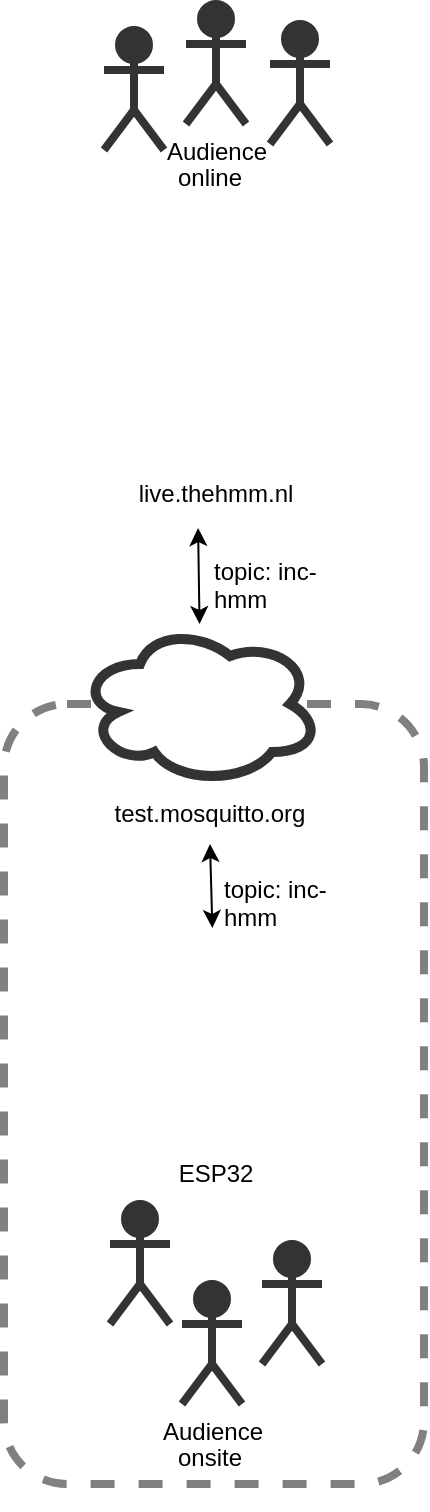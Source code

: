 <mxfile version="20.5.1" type="device"><diagram id="C5RBs43oDa-KdzZeNtuy" name="Page-1"><mxGraphModel dx="1156" dy="1922" grid="1" gridSize="10" guides="1" tooltips="1" connect="1" arrows="1" fold="1" page="1" pageScale="1" pageWidth="827" pageHeight="1169" math="0" shadow="0"><root><mxCell id="WIyWlLk6GJQsqaUBKTNV-0"/><mxCell id="WIyWlLk6GJQsqaUBKTNV-1" parent="WIyWlLk6GJQsqaUBKTNV-0"/><mxCell id="LStpNw3_7owPj-DUkbOT-39" value="" style="rounded=1;whiteSpace=wrap;html=1;strokeWidth=4;glass=0;shadow=0;sketch=0;fillColor=none;strokeColor=#808080;dashed=1;perimeterSpacing=5;" vertex="1" parent="WIyWlLk6GJQsqaUBKTNV-1"><mxGeometry x="90" y="320" width="210" height="390" as="geometry"/></mxCell><mxCell id="LStpNw3_7owPj-DUkbOT-0" value="" style="ellipse;shape=cloud;whiteSpace=wrap;html=1;strokeWidth=5;strokeColor=#333333;" vertex="1" parent="WIyWlLk6GJQsqaUBKTNV-1"><mxGeometry x="128" y="280" width="120" height="80" as="geometry"/></mxCell><mxCell id="LStpNw3_7owPj-DUkbOT-5" value="&lt;div&gt;live.thehmm.nl&lt;/div&gt;" style="text;html=1;strokeColor=none;fillColor=none;align=center;verticalAlign=middle;whiteSpace=wrap;rounded=0;" vertex="1" parent="WIyWlLk6GJQsqaUBKTNV-1"><mxGeometry x="126" y="200" width="140" height="30" as="geometry"/></mxCell><mxCell id="LStpNw3_7owPj-DUkbOT-6" value="test.mosquitto.org" style="text;html=1;strokeColor=none;fillColor=none;align=center;verticalAlign=middle;whiteSpace=wrap;rounded=0;" vertex="1" parent="WIyWlLk6GJQsqaUBKTNV-1"><mxGeometry x="123" y="360" width="140" height="30" as="geometry"/></mxCell><mxCell id="LStpNw3_7owPj-DUkbOT-7" value="" style="endArrow=classic;startArrow=classic;html=1;rounded=0;exitX=0.436;exitY=1.067;exitDx=0;exitDy=0;exitPerimeter=0;" edge="1" parent="WIyWlLk6GJQsqaUBKTNV-1" source="LStpNw3_7owPj-DUkbOT-5" target="LStpNw3_7owPj-DUkbOT-0"><mxGeometry width="50" height="50" relative="1" as="geometry"><mxPoint x="280" y="160" as="sourcePoint"/><mxPoint x="330" y="110" as="targetPoint"/></mxGeometry></mxCell><mxCell id="LStpNw3_7owPj-DUkbOT-8" value="topic: inc-hmm" style="text;whiteSpace=wrap;html=1;" vertex="1" parent="WIyWlLk6GJQsqaUBKTNV-1"><mxGeometry x="193" y="240" width="80" height="40" as="geometry"/></mxCell><mxCell id="LStpNw3_7owPj-DUkbOT-9" value="" style="endArrow=classic;startArrow=classic;html=1;rounded=0;exitX=0.5;exitY=1;exitDx=0;exitDy=0;" edge="1" parent="WIyWlLk6GJQsqaUBKTNV-1" source="LStpNw3_7owPj-DUkbOT-6" target="LStpNw3_7owPj-DUkbOT-27"><mxGeometry width="50" height="50" relative="1" as="geometry"><mxPoint x="470" y="350" as="sourcePoint"/><mxPoint x="280" y="320" as="targetPoint"/></mxGeometry></mxCell><mxCell id="LStpNw3_7owPj-DUkbOT-10" value="topic: inc-hmm" style="text;whiteSpace=wrap;html=1;fillColor=none;" vertex="1" parent="WIyWlLk6GJQsqaUBKTNV-1"><mxGeometry x="198" y="399" width="80" height="20" as="geometry"/></mxCell><mxCell id="LStpNw3_7owPj-DUkbOT-23" value="" style="shape=image;html=1;verticalAlign=top;verticalLabelPosition=bottom;labelBackgroundColor=#ffffff;imageAspect=0;aspect=fixed;image=https://cdn1.iconfinder.com/data/icons/seo-and-web-development-6/32/development_website_favorite_site_star-128.png;fillColor=default;" vertex="1" parent="WIyWlLk6GJQsqaUBKTNV-1"><mxGeometry x="132" y="80" width="128" height="128" as="geometry"/></mxCell><mxCell id="LStpNw3_7owPj-DUkbOT-27" value="" style="shape=image;html=1;verticalAlign=top;verticalLabelPosition=bottom;labelBackgroundColor=#ffffff;imageAspect=0;aspect=fixed;image=https://cdn2.iconfinder.com/data/icons/electronic-13/480/3-electronic-arduino-chipset-icon-2-128.png;strokeWidth=5;fillColor=default;" vertex="1" parent="WIyWlLk6GJQsqaUBKTNV-1"><mxGeometry x="132" y="432" width="128" height="128" as="geometry"/></mxCell><mxCell id="LStpNw3_7owPj-DUkbOT-28" value="Audience" style="shape=umlActor;verticalLabelPosition=bottom;verticalAlign=top;html=1;outlineConnect=0;strokeWidth=4;strokeColor=#333333;fillColor=#333333;" vertex="1" parent="WIyWlLk6GJQsqaUBKTNV-1"><mxGeometry x="179" y="610" width="30" height="60" as="geometry"/></mxCell><mxCell id="LStpNw3_7owPj-DUkbOT-29" value="" style="shape=umlActor;verticalLabelPosition=bottom;verticalAlign=top;html=1;outlineConnect=0;strokeWidth=4;strokeColor=#333333;fillColor=#333333;" vertex="1" parent="WIyWlLk6GJQsqaUBKTNV-1"><mxGeometry x="143" y="570" width="30" height="60" as="geometry"/></mxCell><mxCell id="LStpNw3_7owPj-DUkbOT-30" value="" style="shape=umlActor;verticalLabelPosition=bottom;verticalAlign=top;html=1;outlineConnect=0;strokeWidth=4;strokeColor=#333333;fillColor=#333333;" vertex="1" parent="WIyWlLk6GJQsqaUBKTNV-1"><mxGeometry x="219" y="590" width="30" height="60" as="geometry"/></mxCell><mxCell id="LStpNw3_7owPj-DUkbOT-34" value="Audience" style="shape=umlActor;verticalLabelPosition=bottom;verticalAlign=top;html=1;outlineConnect=0;strokeWidth=4;strokeColor=#333333;fillColor=#333333;" vertex="1" parent="WIyWlLk6GJQsqaUBKTNV-1"><mxGeometry x="181" y="-30" width="30" height="60" as="geometry"/></mxCell><mxCell id="LStpNw3_7owPj-DUkbOT-35" value="" style="shape=umlActor;verticalLabelPosition=bottom;verticalAlign=top;html=1;outlineConnect=0;strokeWidth=4;strokeColor=#333333;fillColor=#333333;" vertex="1" parent="WIyWlLk6GJQsqaUBKTNV-1"><mxGeometry x="140" y="-17" width="30" height="60" as="geometry"/></mxCell><mxCell id="LStpNw3_7owPj-DUkbOT-36" value="" style="shape=umlActor;verticalLabelPosition=bottom;verticalAlign=top;html=1;outlineConnect=0;strokeWidth=4;strokeColor=#333333;fillColor=#333333;" vertex="1" parent="WIyWlLk6GJQsqaUBKTNV-1"><mxGeometry x="223" y="-20" width="30" height="60" as="geometry"/></mxCell><mxCell id="LStpNw3_7owPj-DUkbOT-40" value="ESP32" style="text;html=1;strokeColor=none;fillColor=none;align=center;verticalAlign=middle;whiteSpace=wrap;rounded=0;shadow=0;glass=0;sketch=0;strokeWidth=4;" vertex="1" parent="WIyWlLk6GJQsqaUBKTNV-1"><mxGeometry x="166" y="540" width="60" height="30" as="geometry"/></mxCell><mxCell id="LStpNw3_7owPj-DUkbOT-41" value="&lt;div align=&quot;center&quot;&gt;online&lt;/div&gt;" style="text;whiteSpace=wrap;html=1;align=center;" vertex="1" parent="WIyWlLk6GJQsqaUBKTNV-1"><mxGeometry x="153" y="43" width="80" height="40" as="geometry"/></mxCell><mxCell id="LStpNw3_7owPj-DUkbOT-42" value="onsite" style="text;whiteSpace=wrap;html=1;align=center;" vertex="1" parent="WIyWlLk6GJQsqaUBKTNV-1"><mxGeometry x="153" y="683" width="80" height="40" as="geometry"/></mxCell></root></mxGraphModel></diagram></mxfile>